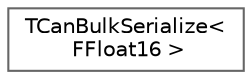 digraph "Graphical Class Hierarchy"
{
 // INTERACTIVE_SVG=YES
 // LATEX_PDF_SIZE
  bgcolor="transparent";
  edge [fontname=Helvetica,fontsize=10,labelfontname=Helvetica,labelfontsize=10];
  node [fontname=Helvetica,fontsize=10,shape=box,height=0.2,width=0.4];
  rankdir="LR";
  Node0 [id="Node000000",label="TCanBulkSerialize\<\l FFloat16 \>",height=0.2,width=0.4,color="grey40", fillcolor="white", style="filled",URL="$df/ddf/structTCanBulkSerialize_3_01FFloat16_01_4.html",tooltip=" "];
}
